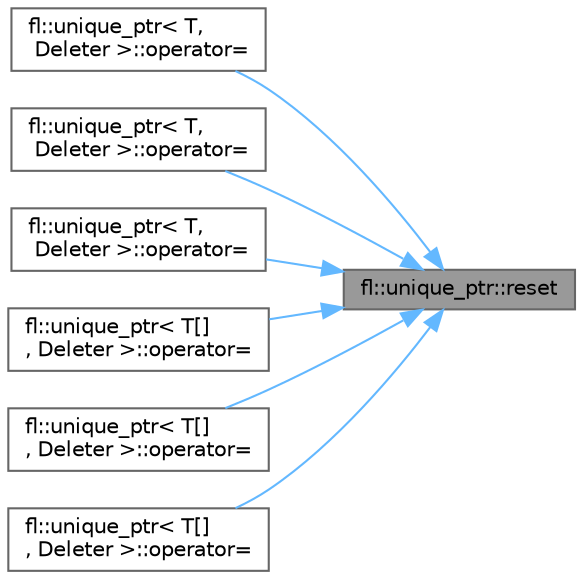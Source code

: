 digraph "fl::unique_ptr::reset"
{
 // INTERACTIVE_SVG=YES
 // LATEX_PDF_SIZE
  bgcolor="transparent";
  edge [fontname=Helvetica,fontsize=10,labelfontname=Helvetica,labelfontsize=10];
  node [fontname=Helvetica,fontsize=10,shape=box,height=0.2,width=0.4];
  rankdir="RL";
  Node1 [id="Node000001",label="fl::unique_ptr::reset",height=0.2,width=0.4,color="gray40", fillcolor="grey60", style="filled", fontcolor="black",tooltip=" "];
  Node1 -> Node2 [id="edge1_Node000001_Node000002",dir="back",color="steelblue1",style="solid",tooltip=" "];
  Node2 [id="Node000002",label="fl::unique_ptr\< T,\l Deleter \>::operator=",height=0.2,width=0.4,color="grey40", fillcolor="white", style="filled",URL="$d6/d2e/classfl_1_1unique__ptr_a13d1611583494132d58adc9a9b9142ed.html#a13d1611583494132d58adc9a9b9142ed",tooltip=" "];
  Node1 -> Node3 [id="edge2_Node000001_Node000003",dir="back",color="steelblue1",style="solid",tooltip=" "];
  Node3 [id="Node000003",label="fl::unique_ptr\< T,\l Deleter \>::operator=",height=0.2,width=0.4,color="grey40", fillcolor="white", style="filled",URL="$d6/d2e/classfl_1_1unique__ptr_a3a143203cffe69528b3aedb7d68e08a3.html#a3a143203cffe69528b3aedb7d68e08a3",tooltip=" "];
  Node1 -> Node4 [id="edge3_Node000001_Node000004",dir="back",color="steelblue1",style="solid",tooltip=" "];
  Node4 [id="Node000004",label="fl::unique_ptr\< T,\l Deleter \>::operator=",height=0.2,width=0.4,color="grey40", fillcolor="white", style="filled",URL="$d6/d2e/classfl_1_1unique__ptr_ab87bae13a44e0af02332667379f1d95c.html#ab87bae13a44e0af02332667379f1d95c",tooltip=" "];
  Node1 -> Node5 [id="edge4_Node000001_Node000005",dir="back",color="steelblue1",style="solid",tooltip=" "];
  Node5 [id="Node000005",label="fl::unique_ptr\< T[]\l, Deleter \>::operator=",height=0.2,width=0.4,color="grey40", fillcolor="white", style="filled",URL="$df/dcd/classfl_1_1unique__ptr_3_01_t_0f_0e_00_01_deleter_01_4_a5aa6dc36ec3871f0c5217db6790f5939.html#a5aa6dc36ec3871f0c5217db6790f5939",tooltip=" "];
  Node1 -> Node6 [id="edge5_Node000001_Node000006",dir="back",color="steelblue1",style="solid",tooltip=" "];
  Node6 [id="Node000006",label="fl::unique_ptr\< T[]\l, Deleter \>::operator=",height=0.2,width=0.4,color="grey40", fillcolor="white", style="filled",URL="$df/dcd/classfl_1_1unique__ptr_3_01_t_0f_0e_00_01_deleter_01_4_a3f1b78043bdca3e0fa7cd926a92d8a1e.html#a3f1b78043bdca3e0fa7cd926a92d8a1e",tooltip=" "];
  Node1 -> Node7 [id="edge6_Node000001_Node000007",dir="back",color="steelblue1",style="solid",tooltip=" "];
  Node7 [id="Node000007",label="fl::unique_ptr\< T[]\l, Deleter \>::operator=",height=0.2,width=0.4,color="grey40", fillcolor="white", style="filled",URL="$df/dcd/classfl_1_1unique__ptr_3_01_t_0f_0e_00_01_deleter_01_4_ab3b74a947a2dc087a30d746025b972b4.html#ab3b74a947a2dc087a30d746025b972b4",tooltip=" "];
}
